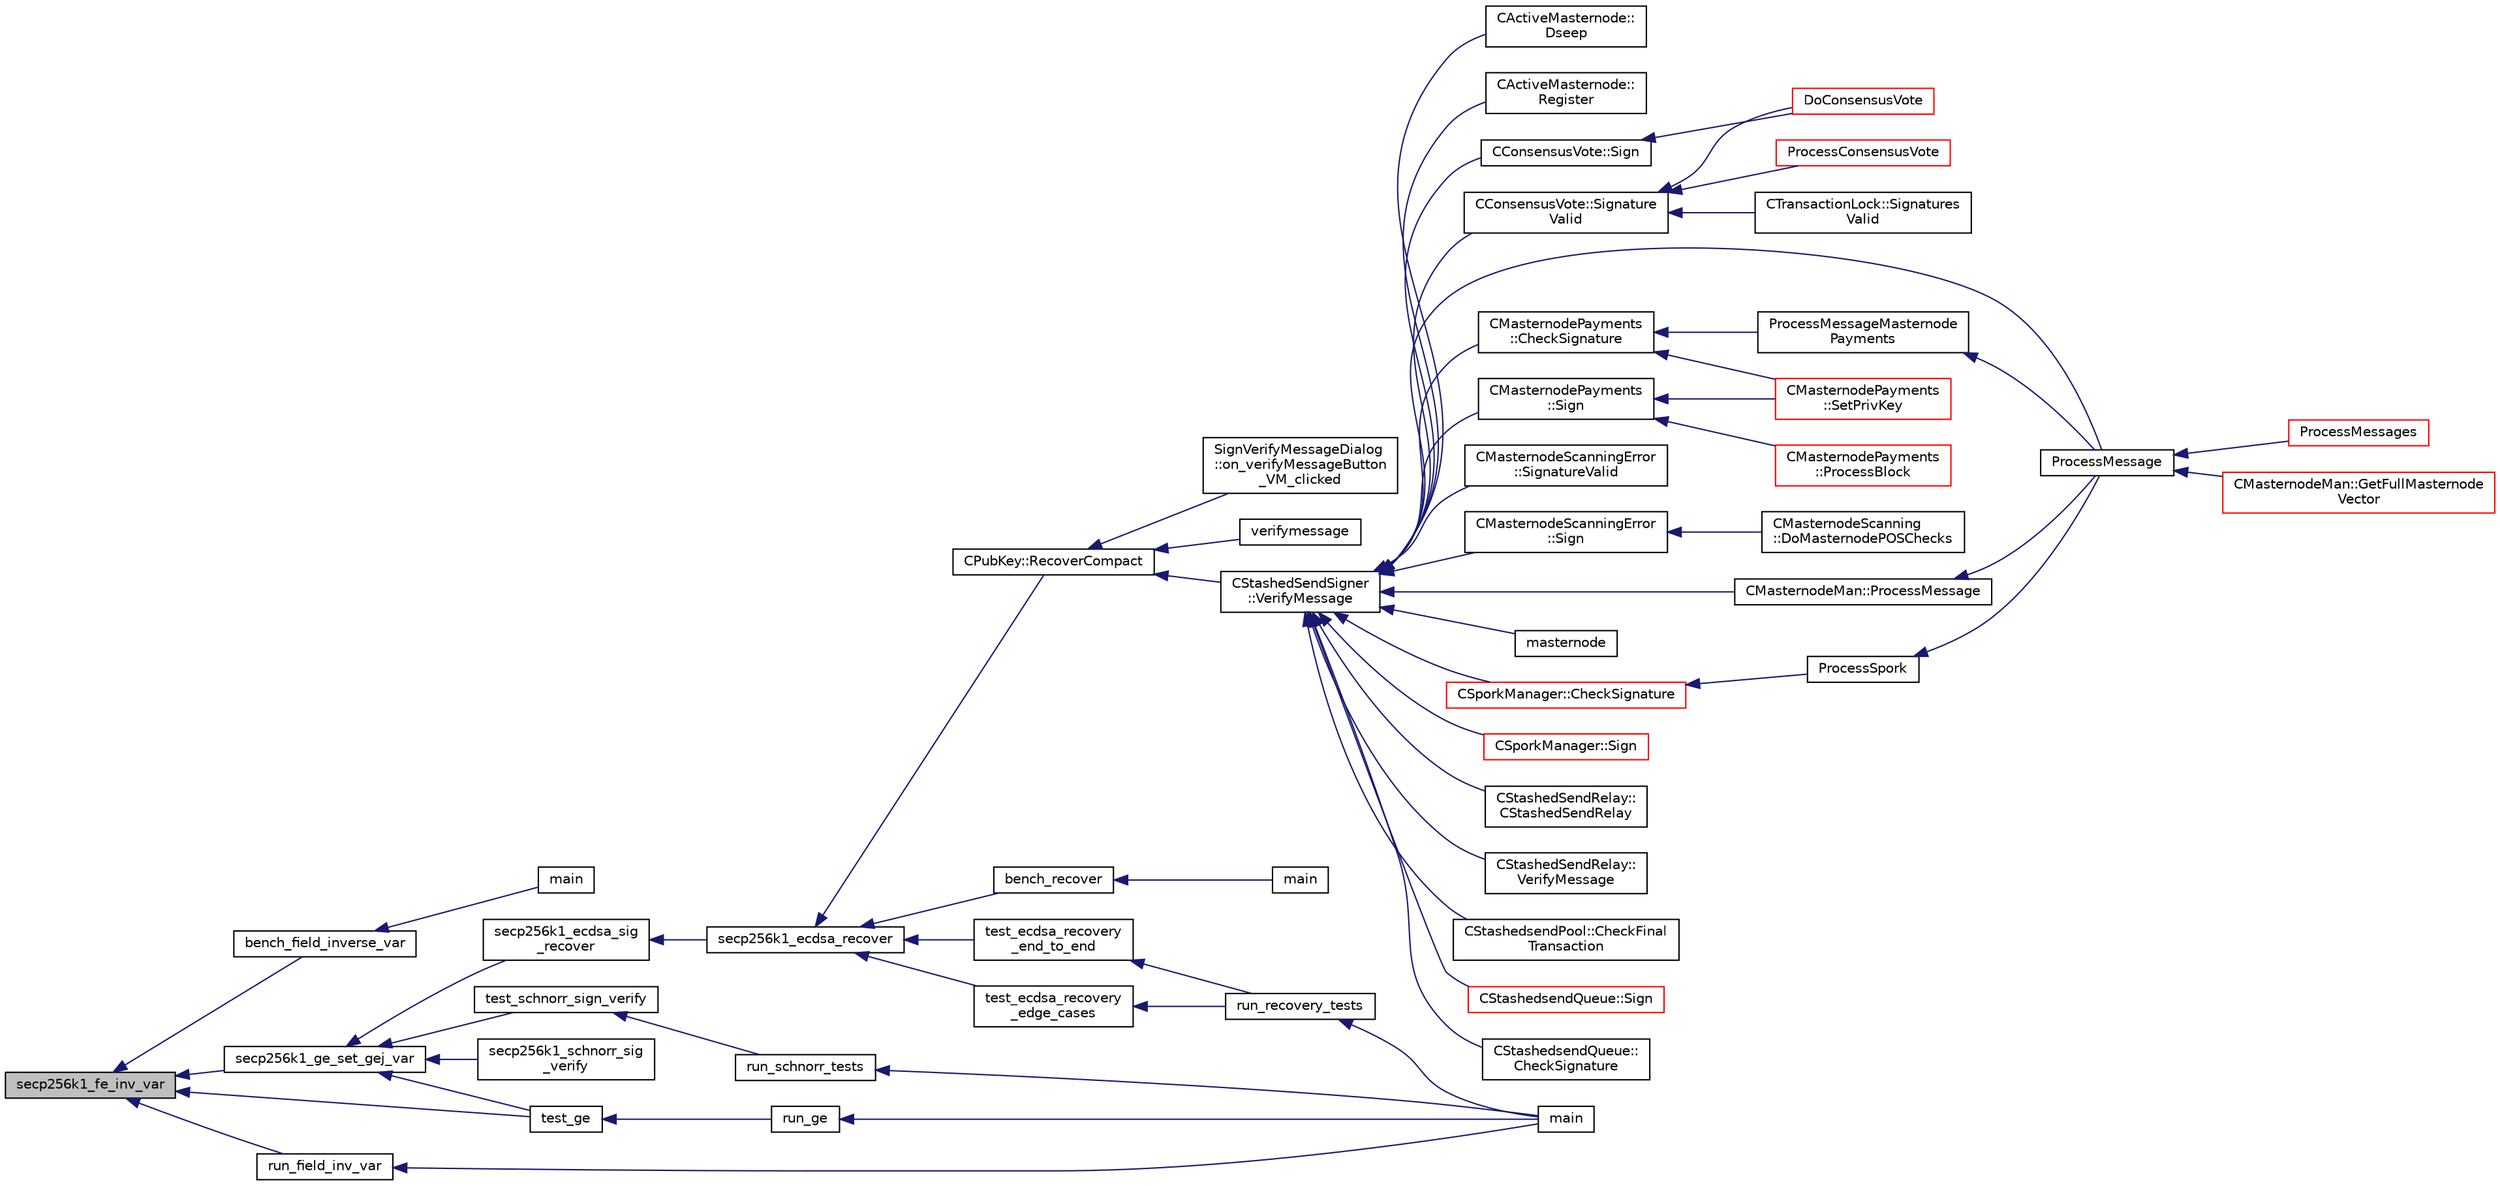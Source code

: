 digraph "secp256k1_fe_inv_var"
{
  edge [fontname="Helvetica",fontsize="10",labelfontname="Helvetica",labelfontsize="10"];
  node [fontname="Helvetica",fontsize="10",shape=record];
  rankdir="LR";
  Node554 [label="secp256k1_fe_inv_var",height=0.2,width=0.4,color="black", fillcolor="grey75", style="filled", fontcolor="black"];
  Node554 -> Node555 [dir="back",color="midnightblue",fontsize="10",style="solid",fontname="Helvetica"];
  Node555 [label="bench_field_inverse_var",height=0.2,width=0.4,color="black", fillcolor="white", style="filled",URL="$d9/d5e/bench__internal_8c.html#afe3b788c31c7bb78714db48b2d43fd60"];
  Node555 -> Node556 [dir="back",color="midnightblue",fontsize="10",style="solid",fontname="Helvetica"];
  Node556 [label="main",height=0.2,width=0.4,color="black", fillcolor="white", style="filled",URL="$d9/d5e/bench__internal_8c.html#a3c04138a5bfe5d72780bb7e82a18e627"];
  Node554 -> Node557 [dir="back",color="midnightblue",fontsize="10",style="solid",fontname="Helvetica"];
  Node557 [label="secp256k1_ge_set_gej_var",height=0.2,width=0.4,color="black", fillcolor="white", style="filled",URL="$d6/d60/group__impl_8h.html#aea803cf52c0f33c2cb3bfb82d5790d71"];
  Node557 -> Node558 [dir="back",color="midnightblue",fontsize="10",style="solid",fontname="Helvetica"];
  Node558 [label="secp256k1_ecdsa_sig\l_recover",height=0.2,width=0.4,color="black", fillcolor="white", style="filled",URL="$d6/d5d/recovery_2main__impl_8h.html#a1a831ed991717749ed9d200bb9d3f03b"];
  Node558 -> Node559 [dir="back",color="midnightblue",fontsize="10",style="solid",fontname="Helvetica"];
  Node559 [label="secp256k1_ecdsa_recover",height=0.2,width=0.4,color="black", fillcolor="white", style="filled",URL="$d6/d5d/recovery_2main__impl_8h.html#a75f3e32e9a25eac9e8f9d3a5a8b0dc94",tooltip="Recover an ECDSA public key from a signature. "];
  Node559 -> Node560 [dir="back",color="midnightblue",fontsize="10",style="solid",fontname="Helvetica"];
  Node560 [label="CPubKey::RecoverCompact",height=0.2,width=0.4,color="black", fillcolor="white", style="filled",URL="$da/d4e/class_c_pub_key.html#a169505e735a02db385486b0affeb565c"];
  Node560 -> Node561 [dir="back",color="midnightblue",fontsize="10",style="solid",fontname="Helvetica"];
  Node561 [label="SignVerifyMessageDialog\l::on_verifyMessageButton\l_VM_clicked",height=0.2,width=0.4,color="black", fillcolor="white", style="filled",URL="$d1/d26/class_sign_verify_message_dialog.html#ae37dec200b27f23c409221511447ae1e"];
  Node560 -> Node562 [dir="back",color="midnightblue",fontsize="10",style="solid",fontname="Helvetica"];
  Node562 [label="verifymessage",height=0.2,width=0.4,color="black", fillcolor="white", style="filled",URL="$db/d48/rpcmisc_8cpp.html#ad8fce781dfd9dfd4866bba2a4589141a"];
  Node560 -> Node563 [dir="back",color="midnightblue",fontsize="10",style="solid",fontname="Helvetica"];
  Node563 [label="CStashedSendSigner\l::VerifyMessage",height=0.2,width=0.4,color="black", fillcolor="white", style="filled",URL="$da/d0a/class_c_stashed_send_signer.html#a917e4eb567f2005a73ef59bafcf46bd4",tooltip="Verify the message, returns true if succcessful. "];
  Node563 -> Node564 [dir="back",color="midnightblue",fontsize="10",style="solid",fontname="Helvetica"];
  Node564 [label="CActiveMasternode::\lDseep",height=0.2,width=0.4,color="black", fillcolor="white", style="filled",URL="$d9/d29/class_c_active_masternode.html#aa14a1a9611f6b73cc3e860cda75de88c"];
  Node563 -> Node565 [dir="back",color="midnightblue",fontsize="10",style="solid",fontname="Helvetica"];
  Node565 [label="CActiveMasternode::\lRegister",height=0.2,width=0.4,color="black", fillcolor="white", style="filled",URL="$d9/d29/class_c_active_masternode.html#a1fd28a721112cda22fe2f9e1045cf397",tooltip="Register any Masternode. "];
  Node563 -> Node566 [dir="back",color="midnightblue",fontsize="10",style="solid",fontname="Helvetica"];
  Node566 [label="CConsensusVote::Signature\lValid",height=0.2,width=0.4,color="black", fillcolor="white", style="filled",URL="$dc/da2/class_c_consensus_vote.html#ac6550a89acee255e0035e189a42a6310"];
  Node566 -> Node567 [dir="back",color="midnightblue",fontsize="10",style="solid",fontname="Helvetica"];
  Node567 [label="DoConsensusVote",height=0.2,width=0.4,color="red", fillcolor="white", style="filled",URL="$d6/d5f/instantx_8h.html#a0753801d6e6eb2cb230a85a6ba6fd371"];
  Node566 -> Node584 [dir="back",color="midnightblue",fontsize="10",style="solid",fontname="Helvetica"];
  Node584 [label="ProcessConsensusVote",height=0.2,width=0.4,color="red", fillcolor="white", style="filled",URL="$d6/d5f/instantx_8h.html#a5d4434bfb70f64f95aa4de9286cbae94"];
  Node566 -> Node585 [dir="back",color="midnightblue",fontsize="10",style="solid",fontname="Helvetica"];
  Node585 [label="CTransactionLock::Signatures\lValid",height=0.2,width=0.4,color="black", fillcolor="white", style="filled",URL="$d9/dbb/class_c_transaction_lock.html#a71cb6705a8f0bfb4a8453d3b284e3cf7"];
  Node563 -> Node586 [dir="back",color="midnightblue",fontsize="10",style="solid",fontname="Helvetica"];
  Node586 [label="CConsensusVote::Sign",height=0.2,width=0.4,color="black", fillcolor="white", style="filled",URL="$dc/da2/class_c_consensus_vote.html#a687495887aa75f5d5bb70f93ecb820d0"];
  Node586 -> Node567 [dir="back",color="midnightblue",fontsize="10",style="solid",fontname="Helvetica"];
  Node563 -> Node569 [dir="back",color="midnightblue",fontsize="10",style="solid",fontname="Helvetica"];
  Node569 [label="ProcessMessage",height=0.2,width=0.4,color="black", fillcolor="white", style="filled",URL="$df/d0a/main_8cpp.html#a8ba92b1a4bce3c835e887a9073d17d8e"];
  Node569 -> Node570 [dir="back",color="midnightblue",fontsize="10",style="solid",fontname="Helvetica"];
  Node570 [label="ProcessMessages",height=0.2,width=0.4,color="red", fillcolor="white", style="filled",URL="$d4/dbf/main_8h.html#a196f9318f02448b85b28d612698934fd"];
  Node569 -> Node578 [dir="back",color="midnightblue",fontsize="10",style="solid",fontname="Helvetica"];
  Node578 [label="CMasternodeMan::GetFullMasternode\lVector",height=0.2,width=0.4,color="red", fillcolor="white", style="filled",URL="$dc/d6b/class_c_masternode_man.html#ab39e213a7601e1bef2eba1d5d63206f5"];
  Node563 -> Node587 [dir="back",color="midnightblue",fontsize="10",style="solid",fontname="Helvetica"];
  Node587 [label="CMasternodePayments\l::CheckSignature",height=0.2,width=0.4,color="black", fillcolor="white", style="filled",URL="$dc/d9a/class_c_masternode_payments.html#a2ca2af0178969784235c7917b226af32"];
  Node587 -> Node588 [dir="back",color="midnightblue",fontsize="10",style="solid",fontname="Helvetica"];
  Node588 [label="ProcessMessageMasternode\lPayments",height=0.2,width=0.4,color="black", fillcolor="white", style="filled",URL="$dc/d20/masternode-payments_8h.html#a8c28fb440d8031543d1de309e34c40f2"];
  Node588 -> Node569 [dir="back",color="midnightblue",fontsize="10",style="solid",fontname="Helvetica"];
  Node587 -> Node589 [dir="back",color="midnightblue",fontsize="10",style="solid",fontname="Helvetica"];
  Node589 [label="CMasternodePayments\l::SetPrivKey",height=0.2,width=0.4,color="red", fillcolor="white", style="filled",URL="$dc/d9a/class_c_masternode_payments.html#a525bcafd8d00b58a3e05a848ef493603"];
  Node563 -> Node590 [dir="back",color="midnightblue",fontsize="10",style="solid",fontname="Helvetica"];
  Node590 [label="CMasternodePayments\l::Sign",height=0.2,width=0.4,color="black", fillcolor="white", style="filled",URL="$dc/d9a/class_c_masternode_payments.html#a7d04afdf936b8de605ab6f478c7fad51"];
  Node590 -> Node591 [dir="back",color="midnightblue",fontsize="10",style="solid",fontname="Helvetica"];
  Node591 [label="CMasternodePayments\l::ProcessBlock",height=0.2,width=0.4,color="red", fillcolor="white", style="filled",URL="$dc/d9a/class_c_masternode_payments.html#aa23dfbc148f10f601e9771bfcffea441"];
  Node590 -> Node589 [dir="back",color="midnightblue",fontsize="10",style="solid",fontname="Helvetica"];
  Node563 -> Node602 [dir="back",color="midnightblue",fontsize="10",style="solid",fontname="Helvetica"];
  Node602 [label="CMasternodeScanningError\l::SignatureValid",height=0.2,width=0.4,color="black", fillcolor="white", style="filled",URL="$d0/de7/class_c_masternode_scanning_error.html#ae90fca573f70f7faa4c9f3a5db145f36"];
  Node563 -> Node603 [dir="back",color="midnightblue",fontsize="10",style="solid",fontname="Helvetica"];
  Node603 [label="CMasternodeScanningError\l::Sign",height=0.2,width=0.4,color="black", fillcolor="white", style="filled",URL="$d0/de7/class_c_masternode_scanning_error.html#afdc8ec9b08767cdf3c6a6cc819af7d09"];
  Node603 -> Node604 [dir="back",color="midnightblue",fontsize="10",style="solid",fontname="Helvetica"];
  Node604 [label="CMasternodeScanning\l::DoMasternodePOSChecks",height=0.2,width=0.4,color="black", fillcolor="white", style="filled",URL="$d5/d9f/class_c_masternode_scanning.html#a6bc18fb7508f702e2a2d1c3731342f8f"];
  Node563 -> Node605 [dir="back",color="midnightblue",fontsize="10",style="solid",fontname="Helvetica"];
  Node605 [label="CMasternodeMan::ProcessMessage",height=0.2,width=0.4,color="black", fillcolor="white", style="filled",URL="$dc/d6b/class_c_masternode_man.html#ae3e5d263cebdcd932eca49caeadce9aa"];
  Node605 -> Node569 [dir="back",color="midnightblue",fontsize="10",style="solid",fontname="Helvetica"];
  Node563 -> Node583 [dir="back",color="midnightblue",fontsize="10",style="solid",fontname="Helvetica"];
  Node583 [label="masternode",height=0.2,width=0.4,color="black", fillcolor="white", style="filled",URL="$d5/d6b/rpcstashedsend_8cpp.html#a30609e443aeb47c29ed0878d16b1b5e1"];
  Node563 -> Node606 [dir="back",color="midnightblue",fontsize="10",style="solid",fontname="Helvetica"];
  Node606 [label="CSporkManager::CheckSignature",height=0.2,width=0.4,color="red", fillcolor="white", style="filled",URL="$d2/d5e/class_c_spork_manager.html#a697d8c0ce5c422ea125eee96687aa7b3"];
  Node606 -> Node607 [dir="back",color="midnightblue",fontsize="10",style="solid",fontname="Helvetica"];
  Node607 [label="ProcessSpork",height=0.2,width=0.4,color="black", fillcolor="white", style="filled",URL="$d0/d24/spork_8h.html#a3f9c24c1f4c012152fb4422ca981610a"];
  Node607 -> Node569 [dir="back",color="midnightblue",fontsize="10",style="solid",fontname="Helvetica"];
  Node563 -> Node609 [dir="back",color="midnightblue",fontsize="10",style="solid",fontname="Helvetica"];
  Node609 [label="CSporkManager::Sign",height=0.2,width=0.4,color="red", fillcolor="white", style="filled",URL="$d2/d5e/class_c_spork_manager.html#adf1b5d40f378c4bd3a5ea31905b11f30"];
  Node563 -> Node613 [dir="back",color="midnightblue",fontsize="10",style="solid",fontname="Helvetica"];
  Node613 [label="CStashedSendRelay::\lCStashedSendRelay",height=0.2,width=0.4,color="black", fillcolor="white", style="filled",URL="$d2/d25/class_c_stashed_send_relay.html#ac4f08ff3af1c8730a259abe6dc0972f5"];
  Node563 -> Node614 [dir="back",color="midnightblue",fontsize="10",style="solid",fontname="Helvetica"];
  Node614 [label="CStashedSendRelay::\lVerifyMessage",height=0.2,width=0.4,color="black", fillcolor="white", style="filled",URL="$d2/d25/class_c_stashed_send_relay.html#afbd1e6eeec3e89109d9fcb0d899da517"];
  Node563 -> Node615 [dir="back",color="midnightblue",fontsize="10",style="solid",fontname="Helvetica"];
  Node615 [label="CStashedsendPool::CheckFinal\lTransaction",height=0.2,width=0.4,color="black", fillcolor="white", style="filled",URL="$dd/d8a/class_c_stashedsend_pool.html#aba122588a53a90150595bc4279beb67c"];
  Node563 -> Node616 [dir="back",color="midnightblue",fontsize="10",style="solid",fontname="Helvetica"];
  Node616 [label="CStashedsendQueue::Sign",height=0.2,width=0.4,color="red", fillcolor="white", style="filled",URL="$dd/d34/class_c_stashedsend_queue.html#a781354a3071b29fbf76df2353919933c",tooltip="Sign this Stashedsend transaction. "];
  Node563 -> Node621 [dir="back",color="midnightblue",fontsize="10",style="solid",fontname="Helvetica"];
  Node621 [label="CStashedsendQueue::\lCheckSignature",height=0.2,width=0.4,color="black", fillcolor="white", style="filled",URL="$dd/d34/class_c_stashedsend_queue.html#ac272b4813415870e369a62d267e852ca",tooltip="Check if we have a valid Masternode address. "];
  Node559 -> Node622 [dir="back",color="midnightblue",fontsize="10",style="solid",fontname="Helvetica"];
  Node622 [label="bench_recover",height=0.2,width=0.4,color="black", fillcolor="white", style="filled",URL="$d7/d8e/bench__recover_8c.html#a6bbc6888c36d93d55e5410b25121db10"];
  Node622 -> Node623 [dir="back",color="midnightblue",fontsize="10",style="solid",fontname="Helvetica"];
  Node623 [label="main",height=0.2,width=0.4,color="black", fillcolor="white", style="filled",URL="$d7/d8e/bench__recover_8c.html#a840291bc02cba5474a4cb46a9b9566fe"];
  Node559 -> Node624 [dir="back",color="midnightblue",fontsize="10",style="solid",fontname="Helvetica"];
  Node624 [label="test_ecdsa_recovery\l_end_to_end",height=0.2,width=0.4,color="black", fillcolor="white", style="filled",URL="$d3/d71/recovery_2tests__impl_8h.html#a70649882936497184992dfaa06b1106f"];
  Node624 -> Node625 [dir="back",color="midnightblue",fontsize="10",style="solid",fontname="Helvetica"];
  Node625 [label="run_recovery_tests",height=0.2,width=0.4,color="black", fillcolor="white", style="filled",URL="$d3/d71/recovery_2tests__impl_8h.html#a3a06f71955483e9502f3c408857407f2"];
  Node625 -> Node626 [dir="back",color="midnightblue",fontsize="10",style="solid",fontname="Helvetica"];
  Node626 [label="main",height=0.2,width=0.4,color="black", fillcolor="white", style="filled",URL="$d5/d7f/tests_8c.html#a3c04138a5bfe5d72780bb7e82a18e627"];
  Node559 -> Node627 [dir="back",color="midnightblue",fontsize="10",style="solid",fontname="Helvetica"];
  Node627 [label="test_ecdsa_recovery\l_edge_cases",height=0.2,width=0.4,color="black", fillcolor="white", style="filled",URL="$d3/d71/recovery_2tests__impl_8h.html#ad6d3138600637a7c940bc40a22795e46"];
  Node627 -> Node625 [dir="back",color="midnightblue",fontsize="10",style="solid",fontname="Helvetica"];
  Node557 -> Node628 [dir="back",color="midnightblue",fontsize="10",style="solid",fontname="Helvetica"];
  Node628 [label="test_schnorr_sign_verify",height=0.2,width=0.4,color="black", fillcolor="white", style="filled",URL="$d4/d1d/schnorr_2tests__impl_8h.html#ac01f457db870f54e7034a59bcf51f5fb"];
  Node628 -> Node629 [dir="back",color="midnightblue",fontsize="10",style="solid",fontname="Helvetica"];
  Node629 [label="run_schnorr_tests",height=0.2,width=0.4,color="black", fillcolor="white", style="filled",URL="$d4/d1d/schnorr_2tests__impl_8h.html#a6b31cc8facecda629cf588196a4c936b"];
  Node629 -> Node626 [dir="back",color="midnightblue",fontsize="10",style="solid",fontname="Helvetica"];
  Node557 -> Node630 [dir="back",color="midnightblue",fontsize="10",style="solid",fontname="Helvetica"];
  Node630 [label="secp256k1_schnorr_sig\l_verify",height=0.2,width=0.4,color="black", fillcolor="white", style="filled",URL="$d9/d8b/schnorr__impl_8h.html#ad8ac32b20746524ea3b97ab609117daa"];
  Node557 -> Node631 [dir="back",color="midnightblue",fontsize="10",style="solid",fontname="Helvetica"];
  Node631 [label="test_ge",height=0.2,width=0.4,color="black", fillcolor="white", style="filled",URL="$d5/d7f/tests_8c.html#a3084bb11900a5e4d33115904d0ceb847"];
  Node631 -> Node632 [dir="back",color="midnightblue",fontsize="10",style="solid",fontname="Helvetica"];
  Node632 [label="run_ge",height=0.2,width=0.4,color="black", fillcolor="white", style="filled",URL="$d5/d7f/tests_8c.html#aa7ad70a73e9a44f0b9486ffe6f46ca39"];
  Node632 -> Node626 [dir="back",color="midnightblue",fontsize="10",style="solid",fontname="Helvetica"];
  Node554 -> Node633 [dir="back",color="midnightblue",fontsize="10",style="solid",fontname="Helvetica"];
  Node633 [label="run_field_inv_var",height=0.2,width=0.4,color="black", fillcolor="white", style="filled",URL="$d5/d7f/tests_8c.html#ad83214628412557c86e3c1d01270c83a"];
  Node633 -> Node626 [dir="back",color="midnightblue",fontsize="10",style="solid",fontname="Helvetica"];
  Node554 -> Node631 [dir="back",color="midnightblue",fontsize="10",style="solid",fontname="Helvetica"];
}
